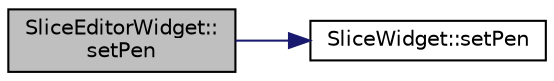 digraph "SliceEditorWidget::setPen"
{
  edge [fontname="Helvetica",fontsize="10",labelfontname="Helvetica",labelfontsize="10"];
  node [fontname="Helvetica",fontsize="10",shape=record];
  rankdir="LR";
  Node183 [label="SliceEditorWidget::\lsetPen",height=0.2,width=0.4,color="black", fillcolor="grey75", style="filled", fontcolor="black"];
  Node183 -> Node184 [color="midnightblue",fontsize="10",style="solid",fontname="Helvetica"];
  Node184 [label="SliceWidget::setPen",height=0.2,width=0.4,color="black", fillcolor="white", style="filled",URL="$class_slice_widget.html#aff63c87e4f7a99a90d067e47ec9b7de1"];
}
